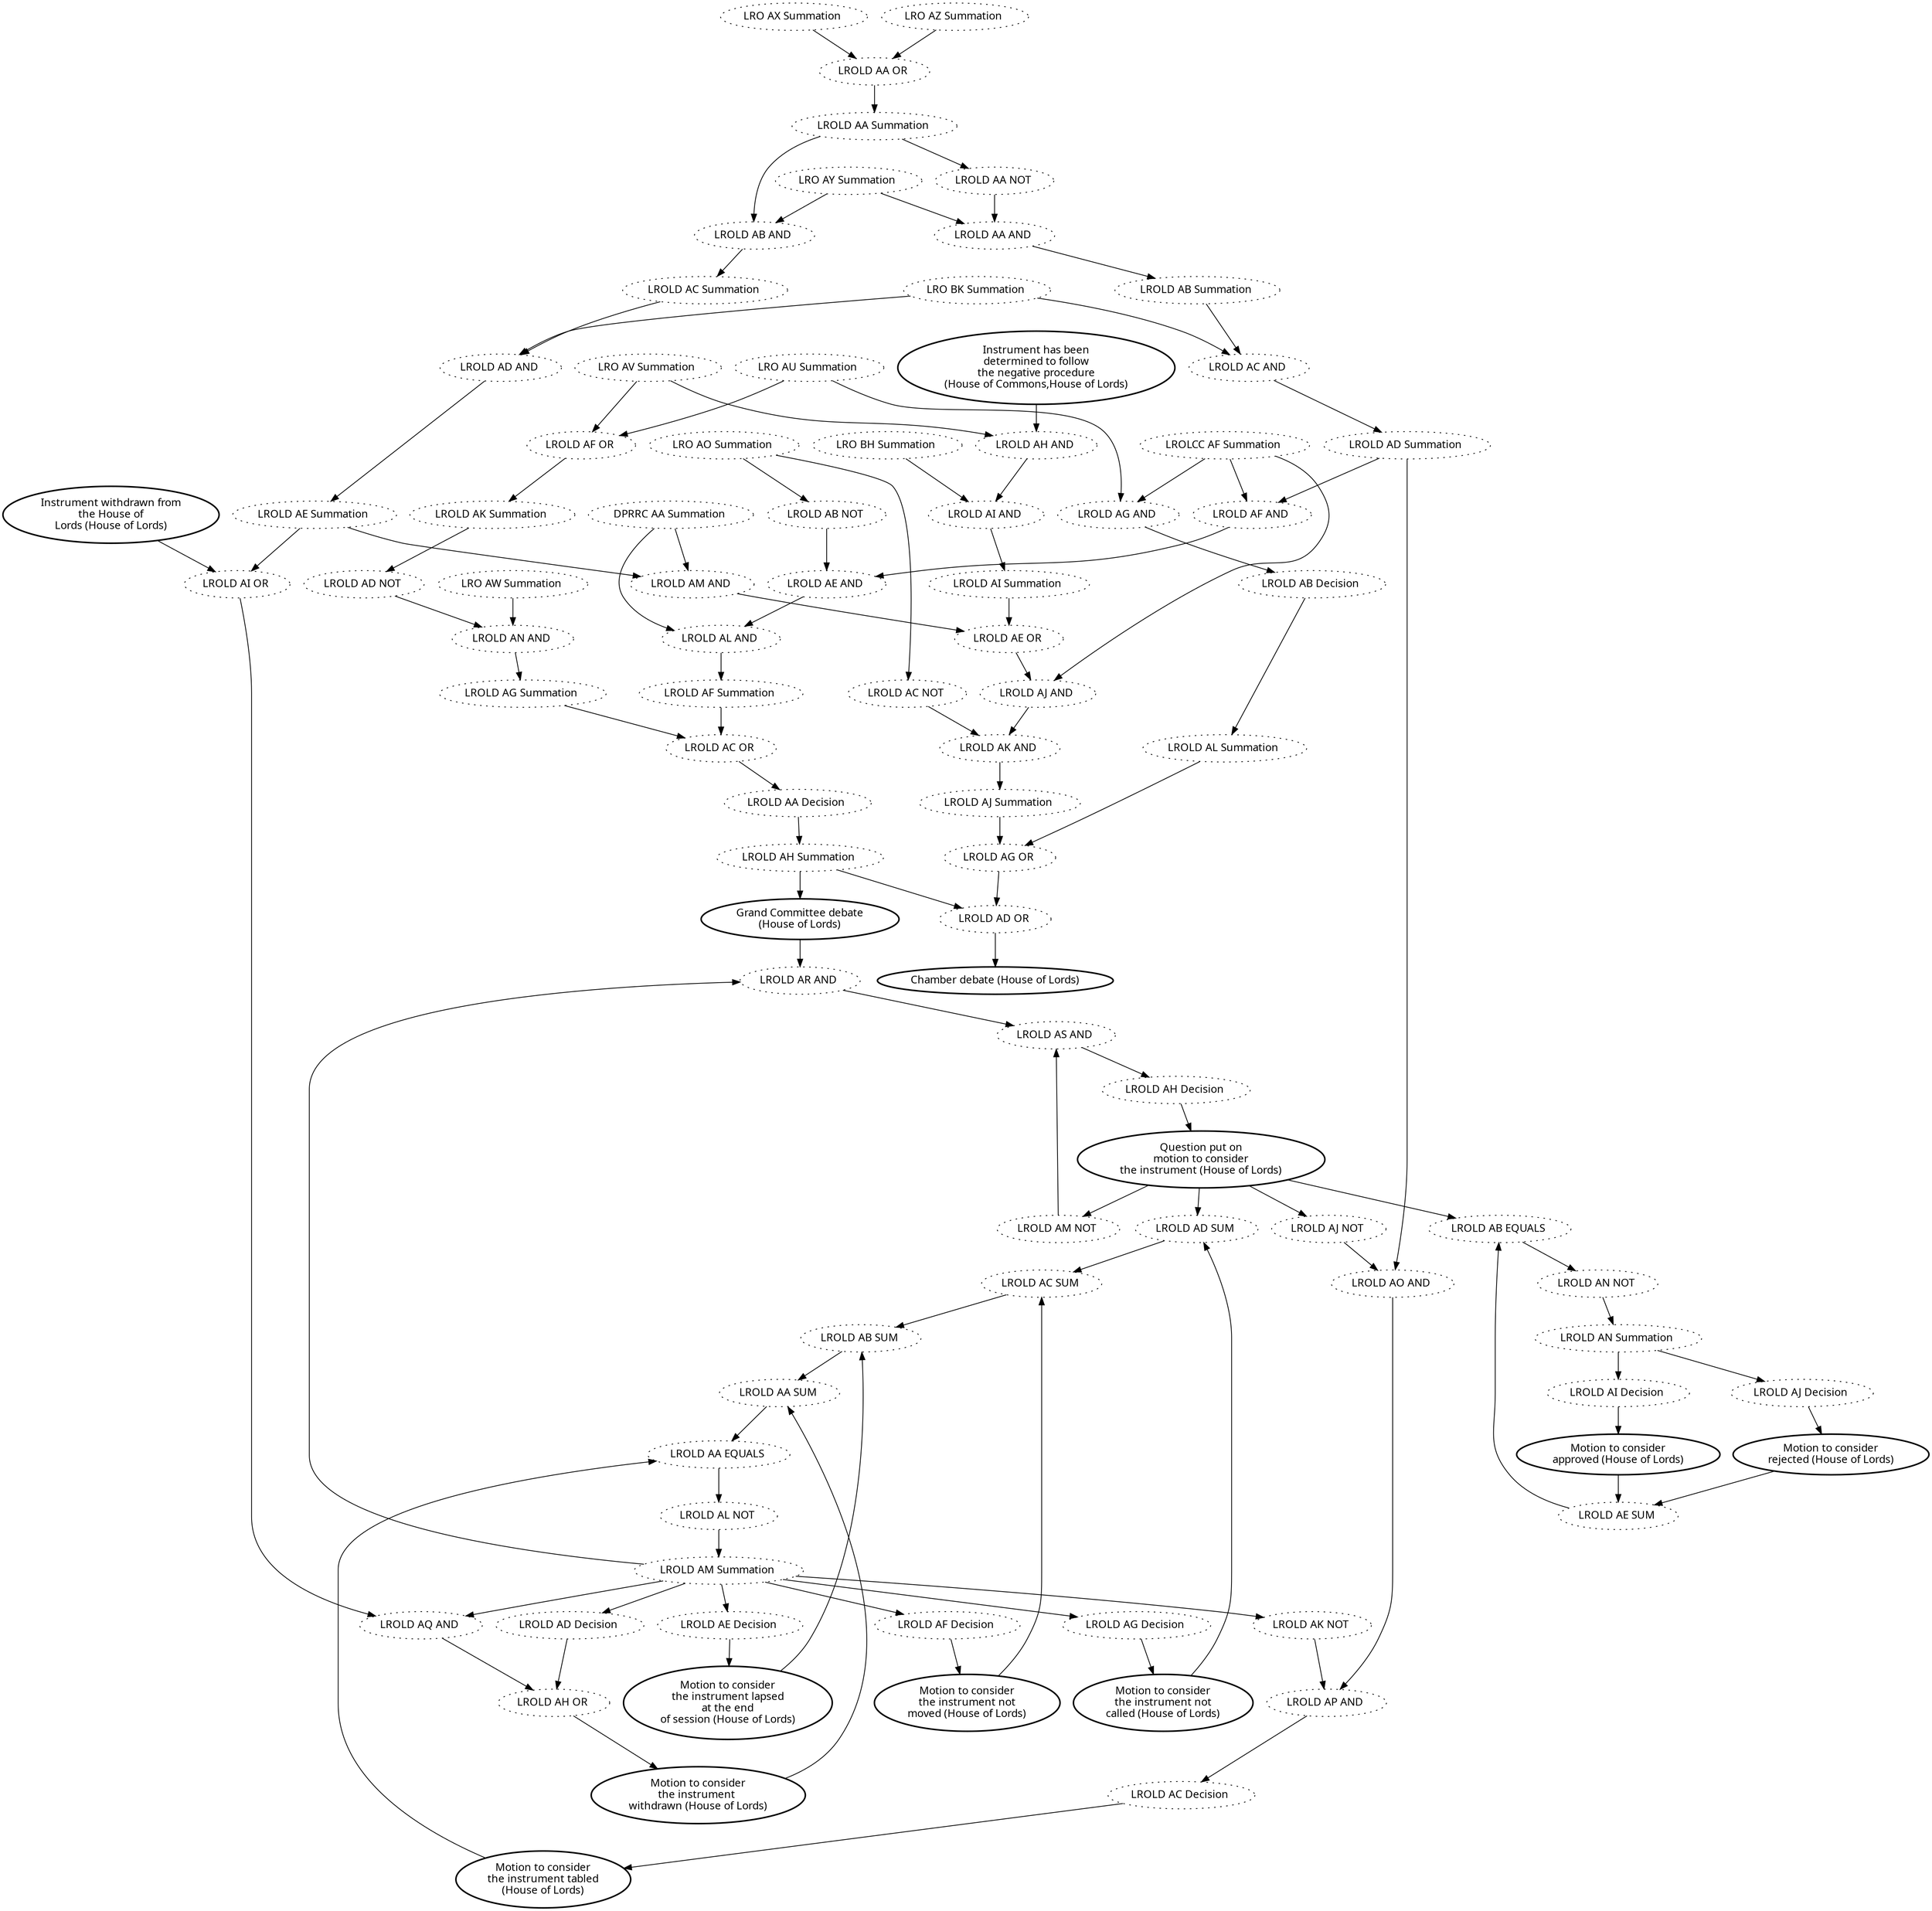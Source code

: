 digraph{graph[fontname="calibri"];node[fontname="calibri"];edge[fontname="calibri"];edge [style=solid, color=black];"21"->"3949"[label=""];edge[style=solid, color=black];edge [style=solid, color=black];"106"->"3957"[label=""];edge[style=solid, color=black];edge [style=solid, color=black];"1968"->"2411"[label=""];edge[style=solid, color=black];edge [style=solid, color=black];"1968"->"2407"[label=""];edge[style=solid, color=black];edge [style=solid, color=black];"1968"->"2408"[label=""];edge[style=solid, color=black];edge [style=solid, color=black];"2047"->"2409"[label=""];edge[style=solid, color=black];edge [style=solid, color=black];"2248"->"2420"[label=""];edge[style=solid, color=black];edge [style=solid, color=black];"2248"->"2419"[label=""];edge[style=solid, color=black];edge [style=solid, color=black];"2253"->"2408"[label=""];edge[style=solid, color=black];edge [style=solid, color=black];"2253"->"2823"[label=""];edge[style=solid, color=black];edge [style=solid, color=black];"2254"->"2409"[label=""];edge[style=solid, color=black];edge [style=solid, color=black];"2254"->"2823"[label=""];edge[style=solid, color=black];edge [style=solid, color=black];"2255"->"2820"[label=""];edge[style=solid, color=black];edge [style=solid, color=black];"2257"->"2413"[label=""];edge[style=solid, color=black];edge [style=solid, color=black];"2258"->"2402"[label=""];edge[style=solid, color=black];edge [style=solid, color=black];"2258"->"2403"[label=""];edge[style=solid, color=black];edge [style=solid, color=black];"2259"->"2413"[label=""];edge[style=solid, color=black];edge [style=solid, color=black];"2266"->"2410"[label=""];edge[style=solid, color=black];edge [style=solid, color=black];"2269"->"2404"[label=""];edge[style=solid, color=black];edge [style=solid, color=black];"2269"->"2405"[label=""];edge[style=solid, color=black];edge [style=solid, color=black];"2402"->"2423"[label=""];edge[style=solid, color=black];edge [style=solid, color=black];"2403"->"2424"[label=""];edge[style=solid, color=black];edge [style=solid, color=black];"2404"->"2425"[label=""];edge[style=solid, color=black];edge [style=solid, color=black];"2405"->"2426"[label=""];edge[style=solid, color=black];edge [style=solid, color=black];"2406"->"2779"[label=""];edge[style=solid, color=black];edge [style=solid, color=black];"2407"->"2406"[label=""];edge[style=solid, color=black];edge [style=solid, color=black];"2408"->"2824"[label=""];edge[style=solid, color=black];edge [style=solid, color=black];"2409"->"2410"[label=""];edge[style=solid, color=black];edge [style=solid, color=black];"2410"->"2430"[label=""];edge[style=solid, color=black];edge [style=solid, color=black];"2411"->"2412"[label=""];edge[style=solid, color=black];edge [style=solid, color=black];"2412"->"2431"[label=""];edge[style=solid, color=black];edge [style=solid, color=black];"2413"->"2422"[label=""];edge[style=solid, color=black];edge [style=solid, color=black];"2415"->"2421"[label=""];edge[style=solid, color=black];edge [style=solid, color=black];"2416"->"2"[label=""];edge[style=solid, color=black];edge [style=solid, color=black];"2417"->"2411"[label=""];edge[style=solid, color=black];edge [style=solid, color=black];"2418"->"2402"[label=""];edge[style=solid, color=black];edge [style=solid, color=black];"2419"->"2406"[label=""];edge[style=solid, color=black];edge [style=solid, color=black];"2420"->"2412"[label=""];edge[style=solid, color=black];edge [style=solid, color=black];"2421"->"2429"[label=""];edge[style=solid, color=black];edge [style=solid, color=black];"2422"->"2418"[label=""];edge[style=solid, color=black];edge [style=solid, color=black];"2422"->"2403"[label=""];edge[style=solid, color=black];edge [style=solid, color=black];"2423"->"2404"[label=""];edge[style=solid, color=black];edge [style=solid, color=black];"2424"->"2405"[label=""];edge[style=solid, color=black];edge [style=solid, color=black];"2425"->"2407"[label=""];edge[style=solid, color=black];edge [style=solid, color=black];"2425"->"3946"[label=""];edge[style=solid, color=black];edge [style=solid, color=black];"2426"->"2780"[label=""];edge[style=solid, color=black];edge [style=solid, color=black];"2426"->"3957"[label=""];edge[style=solid, color=black];edge [style=solid, color=black];"2427"->"2415"[label=""];edge[style=solid, color=black];edge [style=solid, color=black];"2428"->"2415"[label=""];edge[style=solid, color=black];edge [style=solid, color=black];"2429"->"2416"[label=""];edge[style=solid, color=black];edge [style=solid, color=black];"2429"->"21"[label=""];edge[style=solid, color=black];edge [style=solid, color=black];"2430"->"2417"[label=""];edge[style=solid, color=black];edge [style=solid, color=black];"2431"->"2826"[label=""];edge[style=solid, color=black];edge [style=solid, color=black];"2778"->"2779"[label=""];edge[style=solid, color=black];edge [style=solid, color=black];"2778"->"2780"[label=""];edge[style=solid, color=black];edge [style=solid, color=black];"2779"->"2427"[label=""];edge[style=solid, color=black];edge [style=solid, color=black];"2780"->"2417"[label=""];edge[style=solid, color=black];edge [style=solid, color=black];"2820"->"2428"[label=""];edge[style=solid, color=black];edge [style=solid, color=black];"2821"->"2820"[label=""];edge[style=solid, color=black];edge [style=solid, color=black];"2822"->"2821"[label=""];edge[style=solid, color=black];edge [style=solid, color=black];"2823"->"2822"[label=""];edge[style=solid, color=black];edge [style=solid, color=black];"2824"->"2825"[label=""];edge[style=solid, color=black];edge [style=solid, color=black];"2825"->"2826"[label=""];edge[style=solid, color=black];edge [style=solid, color=black];"2826"->"2416"[label=""];edge[style=solid, color=black];edge [style=solid, color=black];"3331"->"3971"[label=""];edge[style=solid, color=black];edge [style=solid, color=black];"3332"->"3966"[label=""];edge[style=solid, color=black];edge [style=solid, color=black];"3333"->"3967"[label=""];edge[style=solid, color=black];edge [style=solid, color=black];"3334"->"3968"[label=""];edge[style=solid, color=black];edge [style=solid, color=black];"3335"->"3969"[label=""];edge[style=solid, color=black];edge [style=solid, color=black];"3336"->"3951"[label=""];edge[style=solid, color=black];edge [style=solid, color=black];"3336"->"3969"[label=""];edge[style=solid, color=black];edge [style=solid, color=black];"3336"->"3954"[label=""];edge[style=solid, color=black];edge [style=solid, color=black];"3336"->"3972"[label=""];edge[style=solid, color=black];edge [style=solid, color=black];"3337"->"3970"[label=""];edge[style=solid, color=black];edge [style=solid, color=black];"3338"->"3970"[label=""];edge[style=solid, color=black];edge [style=solid, color=black];"3946"->"3947"[label=""];edge[style=solid, color=black];edge [style=solid, color=black];"3947"->"3958"[label=""];edge[style=solid, color=black];edge [style=solid, color=black];"3948"->"3956"[label=""];edge[style=solid, color=black];edge [style=solid, color=black];"3949"->"3950"[label=""];edge[style=solid, color=black];edge [style=solid, color=black];"3950"->"3963"[label=""];edge[style=solid, color=black];edge [style=solid, color=black];"3951"->"3946"[label=""];edge[style=solid, color=black];edge [style=solid, color=black];"3952"->"3947"[label=""];edge[style=solid, color=black];edge [style=solid, color=black];"3953"->"3973"[label=""];edge[style=solid, color=black];edge [style=solid, color=black];"3954"->"3950"[label=""];edge[style=solid, color=black];edge [style=solid, color=black];"3955"->"3974"[label=""];edge[style=solid, color=black];edge [style=solid, color=black];"3956"->"3332"[label=""];edge[style=solid, color=black];edge [style=solid, color=black];"3957"->"3948"[label=""];edge[style=solid, color=black];edge [style=solid, color=black];"3958"->"3331"[label=""];edge[style=solid, color=black];edge [style=solid, color=black];"3959"->"3956"[label=""];edge[style=solid, color=black];edge [style=solid, color=black];"3960"->"3333"[label=""];edge[style=solid, color=black];edge [style=solid, color=black];"3961"->"3334"[label=""];edge[style=solid, color=black];edge [style=solid, color=black];"3962"->"3335"[label=""];edge[style=solid, color=black];edge [style=solid, color=black];"3963"->"3336"[label=""];edge[style=solid, color=black];edge [style=solid, color=black];"3964"->"3337"[label=""];edge[style=solid, color=black];edge [style=solid, color=black];"3965"->"3338"[label=""];edge[style=solid, color=black];edge [style=solid, color=black];"3966"->"3971"[label=""];edge[style=solid, color=black];edge [style=solid, color=black];"3967"->"3966"[label=""];edge[style=solid, color=black];edge [style=solid, color=black];"3968"->"3967"[label=""];edge[style=solid, color=black];edge [style=solid, color=black];"3969"->"3968"[label=""];edge[style=solid, color=black];edge [style=solid, color=black];"3970"->"3972"[label=""];edge[style=solid, color=black];edge [style=solid, color=black];"3971"->"3953"[label=""];edge[style=solid, color=black];edge [style=solid, color=black];"3972"->"3955"[label=""];edge[style=solid, color=black];edge [style=solid, color=black];"3973"->"3952"[label=""];edge[style=solid, color=black];edge [style=solid, color=black];"3973"->"3959"[label=""];edge[style=solid, color=black];edge [style=solid, color=black];"3973"->"3948"[label=""];edge[style=solid, color=black];edge [style=solid, color=black];"3973"->"3961"[label=""];edge[style=solid, color=black];edge [style=solid, color=black];"3973"->"3962"[label=""];edge[style=solid, color=black];edge [style=solid, color=black];"3973"->"3960"[label=""];edge[style=solid, color=black];edge [style=solid, color=black];"3973"->"3949"[label=""];edge[style=solid, color=black];edge [style=solid, color=black];"3974"->"3964"[label=""];edge[style=solid, color=black];edge [style=solid, color=black];"3974"->"3965"[label=""];edge[style=solid, color=black];"21" [label="Grand Committee debate\n(House of Lords)", style=bold];"106" [label="Instrument withdrawn from\nthe House of\nLords (House of Lords)", style=bold];"1968" [label="LROLCC AF Summation ", style=dotted];"2047" [label="Instrument has been\ndetermined to follow\nthe negative procedure\n(House of Commons,House of Lords)", style=bold];"2248" [label="LRO AO Summation ", style=dotted];"2253" [label="LRO AU Summation ", style=dotted];"2254" [label="LRO AV Summation ", style=dotted];"2255" [label="LRO AW Summation ", style=dotted];"2257" [label="LRO AX Summation ", style=dotted];"2258" [label="LRO AY Summation ", style=dotted];"2259" [label="LRO AZ Summation ", style=dotted];"2266" [label="LRO BH Summation ", style=dotted];"2269" [label="LRO BK Summation ", style=dotted];"2402" [label="LROLD AA AND ", style=dotted];"2403" [label="LROLD AB AND ", style=dotted];"2404" [label="LROLD AC AND ", style=dotted];"2405" [label="LROLD AD AND ", style=dotted];"2406" [label="LROLD AE AND ", style=dotted];"2407" [label="LROLD AF AND ", style=dotted];"2408" [label="LROLD AG AND ", style=dotted];"2409" [label="LROLD AH AND ", style=dotted];"2410" [label="LROLD AI AND ", style=dotted];"2411" [label="LROLD AJ AND ", style=dotted];"2412" [label="LROLD AK AND ", style=dotted];"2413" [label="LROLD AA OR ", style=dotted];"2415" [label="LROLD AC OR ", style=dotted];"2416" [label="LROLD AD OR ", style=dotted];"2417" [label="LROLD AE OR ", style=dotted];"2418" [label="LROLD AA NOT ", style=dotted];"2419" [label="LROLD AB NOT ", style=dotted];"2420" [label="LROLD AC NOT ", style=dotted];"2421" [label="LROLD AA Decision ", style=dotted];"2422" [label="LROLD AA Summation ", style=dotted];"2423" [label="LROLD AB Summation ", style=dotted];"2424" [label="LROLD AC Summation ", style=dotted];"2425" [label="LROLD AD Summation ", style=dotted];"2426" [label="LROLD AE Summation ", style=dotted];"2427" [label="LROLD AF Summation ", style=dotted];"2428" [label="LROLD AG Summation ", style=dotted];"2429" [label="LROLD AH Summation ", style=dotted];"2430" [label="LROLD AI Summation ", style=dotted];"2431" [label="LROLD AJ Summation ", style=dotted];"2778" [label="DPRRC AA Summation ", style=dotted];"2779" [label="LROLD AL AND ", style=dotted];"2780" [label="LROLD AM AND ", style=dotted];"2820" [label="LROLD AN AND ", style=dotted];"2821" [label="LROLD AD NOT ", style=dotted];"2822" [label="LROLD AK Summation ", style=dotted];"2823" [label="LROLD AF OR ", style=dotted];"2824" [label="LROLD AB Decision ", style=dotted];"2825" [label="LROLD AL Summation ", style=dotted];"2826" [label="LROLD AG OR ", style=dotted];"3331" [label="Motion to consider\nthe instrument tabled\n(House of Lords)", style=bold];"3332" [label="Motion to consider\nthe instrument \nwithdrawn (House of Lords)", style=bold];"3333" [label="Motion to consider\nthe instrument lapsed\nat the end\nof session (House of Lords)", style=bold];"3334" [label="Motion to consider\nthe instrument not\nmoved (House of Lords)", style=bold];"3335" [label="Motion to consider\nthe instrument not\ncalled (House of Lords)", style=bold];"3336" [label="Question put on\nmotion to consider\nthe instrument (House of Lords)", style=bold];"3337" [label="Motion to consider\napproved (House of Lords)", style=bold];"3338" [label="Motion to consider\nrejected (House of Lords)", style=bold];"3946" [label="LROLD AO AND ", style=dotted];"3947" [label="LROLD AP AND ", style=dotted];"3948" [label="LROLD AQ AND ", style=dotted];"3949" [label="LROLD AR AND ", style=dotted];"3950" [label="LROLD AS AND ", style=dotted];"3951" [label="LROLD AJ NOT ", style=dotted];"3952" [label="LROLD AK NOT ", style=dotted];"3953" [label="LROLD AL NOT ", style=dotted];"3954" [label="LROLD AM NOT ", style=dotted];"3955" [label="LROLD AN NOT ", style=dotted];"3956" [label="LROLD AH OR ", style=dotted];"3957" [label="LROLD AI OR ", style=dotted];"3958" [label="LROLD AC Decision ", style=dotted];"3959" [label="LROLD AD Decision ", style=dotted];"3960" [label="LROLD AE Decision ", style=dotted];"3961" [label="LROLD AF Decision ", style=dotted];"3962" [label="LROLD AG Decision ", style=dotted];"3963" [label="LROLD AH Decision ", style=dotted];"3964" [label="LROLD AI Decision ", style=dotted];"3965" [label="LROLD AJ Decision ", style=dotted];"3966" [label="LROLD AA SUM ", style=dotted];"3967" [label="LROLD AB SUM ", style=dotted];"3968" [label="LROLD AC SUM ", style=dotted];"3969" [label="LROLD AD SUM ", style=dotted];"3970" [label="LROLD AE SUM ", style=dotted];"3971" [label="LROLD AA EQUALS ", style=dotted];"3972" [label="LROLD AB EQUALS ", style=dotted];"3973" [label="LROLD AM Summation ", style=dotted];"3974" [label="LROLD AN Summation ", style=dotted];"2" [label="Chamber debate (House of Lords)", style=bold];}
